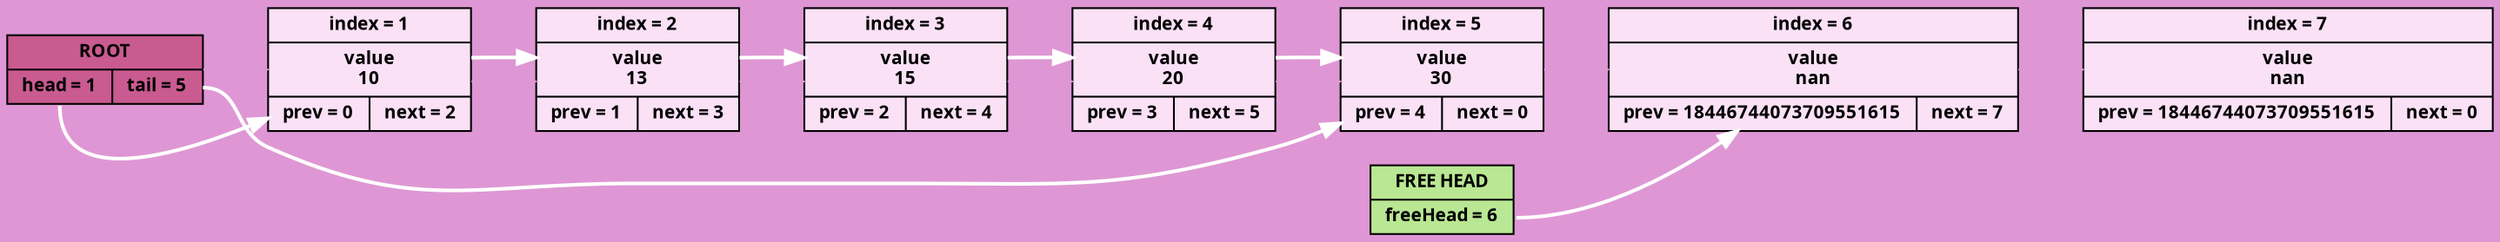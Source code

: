 digraph
{
rankdir = LR;
node[shape = record, color = "#000000", fontname = "Fira Code Bold", fontsize = 10];
bgcolor = "#de97d4";
ROOT[style = "filled", fillcolor = "#c95b90", label = "ROOT|{<head>head = 1|<tail>tail = 5}"];
FREE_HEAD[style = "filled", fillcolor = "#b9e793", label = "FREE HEAD|<freeHead>freeHead = 6"];
CELL_1[style = "filled", fillcolor = "#fae1f6", label = "index = 1|value\n10|{prev = 0|next = 2}"];
CELL_2[style = "filled", fillcolor = "#fae1f6", label = "index = 2|value\n13|{prev = 1|next = 3}"];
CELL_3[style = "filled", fillcolor = "#fae1f6", label = "index = 3|value\n15|{prev = 2|next = 4}"];
CELL_4[style = "filled", fillcolor = "#fae1f6", label = "index = 4|value\n20|{prev = 3|next = 5}"];
CELL_5[style = "filled", fillcolor = "#fae1f6", label = "index = 5|value\n30|{prev = 4|next = 0}"];
CELL_6[style = "filled", fillcolor = "#fae1f6", label = "index = 6|value\nnan|{prev = 18446744073709551615|next = 7}"];
CELL_7[style = "filled", fillcolor = "#fae1f6", label = "index = 7|value\nnan|{prev = 18446744073709551615|next = 0}"];
ROOT->CELL_1->CELL_2->CELL_3->CELL_4->CELL_5->CELL_6->CELL_7 [weight = 1000000000, color = "#de97d4"];
ROOT:head->CELL_1 [style = "bold", color = white];
ROOT:tail->CELL_5 [style = "bold", color = white];
CELL_1->CELL_2->CELL_3->CELL_4->CELL_5[style = "bold", color = white];
FREE_HEAD:freeHead->CELL_6[style = "bold", color = white];
}
